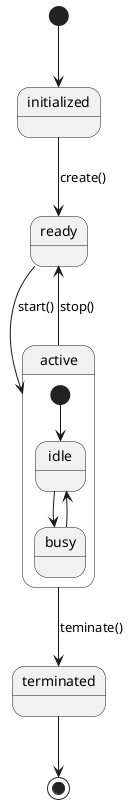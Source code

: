 @startuml
[*] --> initialized
initialized --> ready : create()
ready --> active : start()
state active {
  [*] --> idle
  idle --> busy
  busy --> idle
}
active --> ready : stop()
active --> terminated : teminate()
terminated --> [*]


@enduml